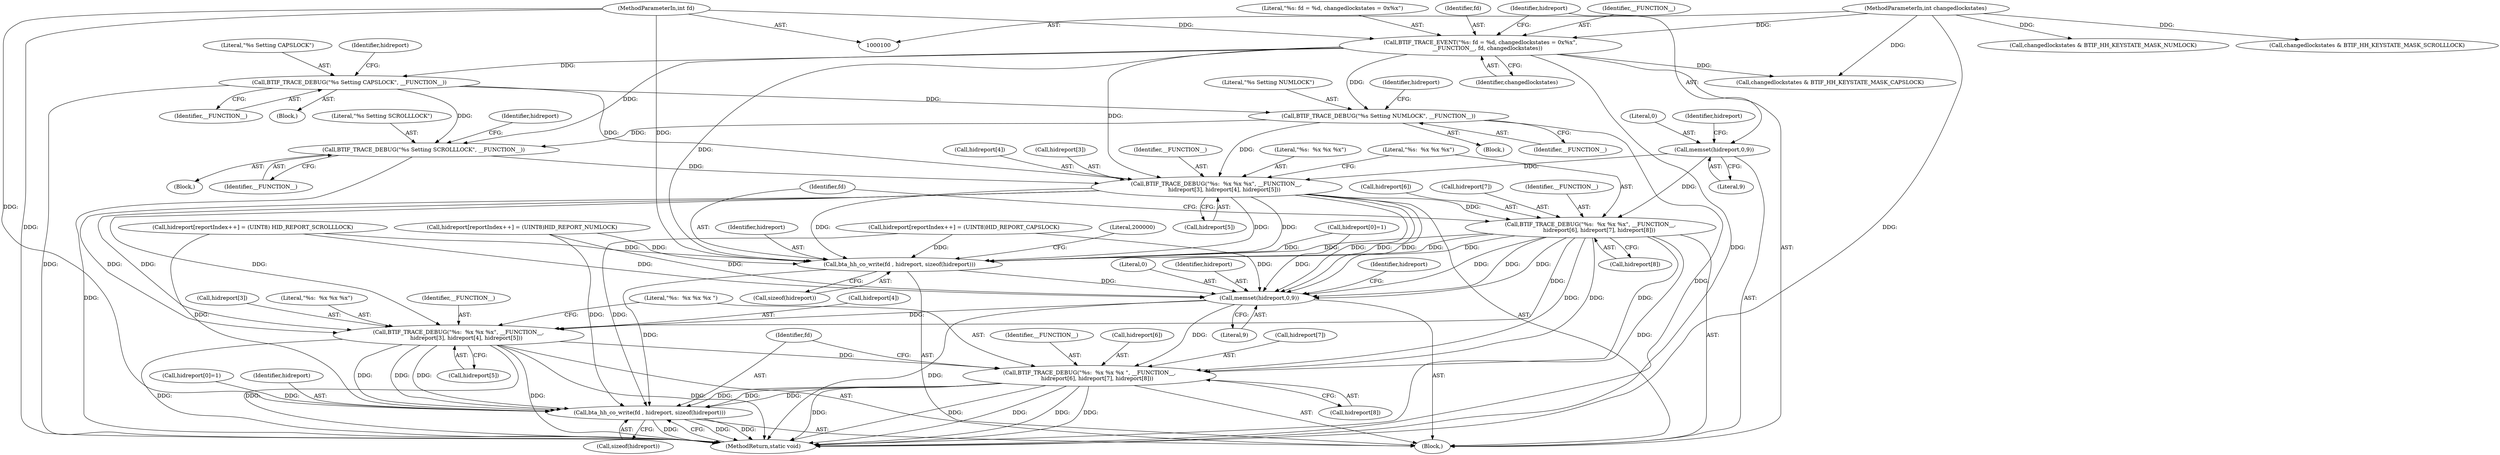 digraph "0_Android_472271b153c5dc53c28beac55480a8d8434b2d5c_15@array" {
"1000183" [label="(Call,BTIF_TRACE_DEBUG(\"%s:  %x %x %x\", __FUNCTION__,\n          hidreport[6], hidreport[7], hidreport[8]))"];
"1000171" [label="(Call,BTIF_TRACE_DEBUG(\"%s:  %x %x %x\", __FUNCTION__,\n         hidreport[3], hidreport[4], hidreport[5]))"];
"1000128" [label="(Call,BTIF_TRACE_DEBUG(\"%s Setting CAPSLOCK\", __FUNCTION__))"];
"1000104" [label="(Call,BTIF_TRACE_EVENT(\"%s: fd = %d, changedlockstates = 0x%x\",\n        __FUNCTION__, fd, changedlockstates))"];
"1000101" [label="(MethodParameterIn,int fd)"];
"1000102" [label="(MethodParameterIn,int changedlockstates)"];
"1000160" [label="(Call,BTIF_TRACE_DEBUG(\"%s Setting SCROLLLOCK\", __FUNCTION__))"];
"1000144" [label="(Call,BTIF_TRACE_DEBUG(\"%s Setting NUMLOCK\", __FUNCTION__))"];
"1000111" [label="(Call,memset(hidreport,0,9))"];
"1000195" [label="(Call,bta_hh_co_write(fd , hidreport, sizeof(hidreport)))"];
"1000203" [label="(Call,memset(hidreport,0,9))"];
"1000212" [label="(Call,BTIF_TRACE_DEBUG(\"%s:  %x %x %x\", __FUNCTION__,\n         hidreport[3], hidreport[4], hidreport[5]))"];
"1000224" [label="(Call,BTIF_TRACE_DEBUG(\"%s:  %x %x %x \", __FUNCTION__,\n         hidreport[6], hidreport[7], hidreport[8]))"];
"1000236" [label="(Call,bta_hh_co_write(fd , hidreport, sizeof(hidreport)))"];
"1000197" [label="(Identifier,hidreport)"];
"1000198" [label="(Call,sizeof(hidreport))"];
"1000196" [label="(Identifier,fd)"];
"1000224" [label="(Call,BTIF_TRACE_DEBUG(\"%s:  %x %x %x \", __FUNCTION__,\n         hidreport[6], hidreport[7], hidreport[8]))"];
"1000128" [label="(Call,BTIF_TRACE_DEBUG(\"%s Setting CAPSLOCK\", __FUNCTION__))"];
"1000221" [label="(Call,hidreport[5])"];
"1000186" [label="(Call,hidreport[6])"];
"1000177" [label="(Call,hidreport[4])"];
"1000212" [label="(Call,BTIF_TRACE_DEBUG(\"%s:  %x %x %x\", __FUNCTION__,\n         hidreport[3], hidreport[4], hidreport[5]))"];
"1000130" [label="(Identifier,__FUNCTION__)"];
"1000143" [label="(Block,)"];
"1000215" [label="(Call,hidreport[3])"];
"1000180" [label="(Call,hidreport[5])"];
"1000206" [label="(Literal,9)"];
"1000205" [label="(Literal,0)"];
"1000104" [label="(Call,BTIF_TRACE_EVENT(\"%s: fd = %d, changedlockstates = 0x%x\",\n        __FUNCTION__, fd, changedlockstates))"];
"1000111" [label="(Call,memset(hidreport,0,9))"];
"1000117" [label="(Identifier,hidreport)"];
"1000171" [label="(Call,BTIF_TRACE_DEBUG(\"%s:  %x %x %x\", __FUNCTION__,\n         hidreport[3], hidreport[4], hidreport[5]))"];
"1000140" [label="(Call,changedlockstates & BTIF_HH_KEYSTATE_MASK_NUMLOCK)"];
"1000204" [label="(Identifier,hidreport)"];
"1000165" [label="(Identifier,hidreport)"];
"1000189" [label="(Call,hidreport[7])"];
"1000213" [label="(Literal,\"%s:  %x %x %x\")"];
"1000113" [label="(Literal,0)"];
"1000184" [label="(Literal,\"%s:  %x %x %x\")"];
"1000161" [label="(Literal,\"%s Setting SCROLLLOCK\")"];
"1000156" [label="(Call,changedlockstates & BTIF_HH_KEYSTATE_MASK_SCROLLLOCK)"];
"1000101" [label="(MethodParameterIn,int fd)"];
"1000160" [label="(Call,BTIF_TRACE_DEBUG(\"%s Setting SCROLLLOCK\", __FUNCTION__))"];
"1000108" [label="(Identifier,changedlockstates)"];
"1000203" [label="(Call,memset(hidreport,0,9))"];
"1000147" [label="(Call,hidreport[reportIndex++] = (UINT8)HID_REPORT_NUMLOCK)"];
"1000214" [label="(Identifier,__FUNCTION__)"];
"1000225" [label="(Literal,\"%s:  %x %x %x \")"];
"1000230" [label="(Call,hidreport[7])"];
"1000146" [label="(Identifier,__FUNCTION__)"];
"1000183" [label="(Call,BTIF_TRACE_DEBUG(\"%s:  %x %x %x\", __FUNCTION__,\n          hidreport[6], hidreport[7], hidreport[8]))"];
"1000129" [label="(Literal,\"%s Setting CAPSLOCK\")"];
"1000124" [label="(Call,changedlockstates & BTIF_HH_KEYSTATE_MASK_CAPSLOCK)"];
"1000133" [label="(Identifier,hidreport)"];
"1000237" [label="(Identifier,fd)"];
"1000131" [label="(Call,hidreport[reportIndex++] = (UINT8)HID_REPORT_CAPSLOCK)"];
"1000107" [label="(Identifier,fd)"];
"1000159" [label="(Block,)"];
"1000207" [label="(Call,hidreport[0]=1)"];
"1000127" [label="(Block,)"];
"1000162" [label="(Identifier,__FUNCTION__)"];
"1000112" [label="(Identifier,hidreport)"];
"1000103" [label="(Block,)"];
"1000163" [label="(Call,hidreport[reportIndex++] = (UINT8) HID_REPORT_SCROLLLOCK)"];
"1000106" [label="(Identifier,__FUNCTION__)"];
"1000102" [label="(MethodParameterIn,int changedlockstates)"];
"1000202" [label="(Literal,200000)"];
"1000149" [label="(Identifier,hidreport)"];
"1000241" [label="(MethodReturn,static void)"];
"1000233" [label="(Call,hidreport[8])"];
"1000195" [label="(Call,bta_hh_co_write(fd , hidreport, sizeof(hidreport)))"];
"1000238" [label="(Identifier,hidreport)"];
"1000115" [label="(Call,hidreport[0]=1)"];
"1000226" [label="(Identifier,__FUNCTION__)"];
"1000192" [label="(Call,hidreport[8])"];
"1000174" [label="(Call,hidreport[3])"];
"1000114" [label="(Literal,9)"];
"1000173" [label="(Identifier,__FUNCTION__)"];
"1000145" [label="(Literal,\"%s Setting NUMLOCK\")"];
"1000209" [label="(Identifier,hidreport)"];
"1000105" [label="(Literal,\"%s: fd = %d, changedlockstates = 0x%x\")"];
"1000218" [label="(Call,hidreport[4])"];
"1000172" [label="(Literal,\"%s:  %x %x %x\")"];
"1000185" [label="(Identifier,__FUNCTION__)"];
"1000236" [label="(Call,bta_hh_co_write(fd , hidreport, sizeof(hidreport)))"];
"1000239" [label="(Call,sizeof(hidreport))"];
"1000227" [label="(Call,hidreport[6])"];
"1000144" [label="(Call,BTIF_TRACE_DEBUG(\"%s Setting NUMLOCK\", __FUNCTION__))"];
"1000183" -> "1000103"  [label="AST: "];
"1000183" -> "1000192"  [label="CFG: "];
"1000184" -> "1000183"  [label="AST: "];
"1000185" -> "1000183"  [label="AST: "];
"1000186" -> "1000183"  [label="AST: "];
"1000189" -> "1000183"  [label="AST: "];
"1000192" -> "1000183"  [label="AST: "];
"1000196" -> "1000183"  [label="CFG: "];
"1000183" -> "1000241"  [label="DDG: "];
"1000171" -> "1000183"  [label="DDG: "];
"1000111" -> "1000183"  [label="DDG: "];
"1000183" -> "1000195"  [label="DDG: "];
"1000183" -> "1000195"  [label="DDG: "];
"1000183" -> "1000195"  [label="DDG: "];
"1000183" -> "1000203"  [label="DDG: "];
"1000183" -> "1000203"  [label="DDG: "];
"1000183" -> "1000203"  [label="DDG: "];
"1000183" -> "1000212"  [label="DDG: "];
"1000183" -> "1000224"  [label="DDG: "];
"1000183" -> "1000224"  [label="DDG: "];
"1000183" -> "1000224"  [label="DDG: "];
"1000171" -> "1000103"  [label="AST: "];
"1000171" -> "1000180"  [label="CFG: "];
"1000172" -> "1000171"  [label="AST: "];
"1000173" -> "1000171"  [label="AST: "];
"1000174" -> "1000171"  [label="AST: "];
"1000177" -> "1000171"  [label="AST: "];
"1000180" -> "1000171"  [label="AST: "];
"1000184" -> "1000171"  [label="CFG: "];
"1000128" -> "1000171"  [label="DDG: "];
"1000104" -> "1000171"  [label="DDG: "];
"1000160" -> "1000171"  [label="DDG: "];
"1000144" -> "1000171"  [label="DDG: "];
"1000111" -> "1000171"  [label="DDG: "];
"1000171" -> "1000195"  [label="DDG: "];
"1000171" -> "1000195"  [label="DDG: "];
"1000171" -> "1000195"  [label="DDG: "];
"1000171" -> "1000203"  [label="DDG: "];
"1000171" -> "1000203"  [label="DDG: "];
"1000171" -> "1000203"  [label="DDG: "];
"1000171" -> "1000212"  [label="DDG: "];
"1000171" -> "1000212"  [label="DDG: "];
"1000171" -> "1000212"  [label="DDG: "];
"1000128" -> "1000127"  [label="AST: "];
"1000128" -> "1000130"  [label="CFG: "];
"1000129" -> "1000128"  [label="AST: "];
"1000130" -> "1000128"  [label="AST: "];
"1000133" -> "1000128"  [label="CFG: "];
"1000128" -> "1000241"  [label="DDG: "];
"1000104" -> "1000128"  [label="DDG: "];
"1000128" -> "1000144"  [label="DDG: "];
"1000128" -> "1000160"  [label="DDG: "];
"1000104" -> "1000103"  [label="AST: "];
"1000104" -> "1000108"  [label="CFG: "];
"1000105" -> "1000104"  [label="AST: "];
"1000106" -> "1000104"  [label="AST: "];
"1000107" -> "1000104"  [label="AST: "];
"1000108" -> "1000104"  [label="AST: "];
"1000112" -> "1000104"  [label="CFG: "];
"1000104" -> "1000241"  [label="DDG: "];
"1000101" -> "1000104"  [label="DDG: "];
"1000102" -> "1000104"  [label="DDG: "];
"1000104" -> "1000124"  [label="DDG: "];
"1000104" -> "1000144"  [label="DDG: "];
"1000104" -> "1000160"  [label="DDG: "];
"1000104" -> "1000195"  [label="DDG: "];
"1000101" -> "1000100"  [label="AST: "];
"1000101" -> "1000241"  [label="DDG: "];
"1000101" -> "1000195"  [label="DDG: "];
"1000101" -> "1000236"  [label="DDG: "];
"1000102" -> "1000100"  [label="AST: "];
"1000102" -> "1000241"  [label="DDG: "];
"1000102" -> "1000124"  [label="DDG: "];
"1000102" -> "1000140"  [label="DDG: "];
"1000102" -> "1000156"  [label="DDG: "];
"1000160" -> "1000159"  [label="AST: "];
"1000160" -> "1000162"  [label="CFG: "];
"1000161" -> "1000160"  [label="AST: "];
"1000162" -> "1000160"  [label="AST: "];
"1000165" -> "1000160"  [label="CFG: "];
"1000160" -> "1000241"  [label="DDG: "];
"1000144" -> "1000160"  [label="DDG: "];
"1000144" -> "1000143"  [label="AST: "];
"1000144" -> "1000146"  [label="CFG: "];
"1000145" -> "1000144"  [label="AST: "];
"1000146" -> "1000144"  [label="AST: "];
"1000149" -> "1000144"  [label="CFG: "];
"1000144" -> "1000241"  [label="DDG: "];
"1000111" -> "1000103"  [label="AST: "];
"1000111" -> "1000114"  [label="CFG: "];
"1000112" -> "1000111"  [label="AST: "];
"1000113" -> "1000111"  [label="AST: "];
"1000114" -> "1000111"  [label="AST: "];
"1000117" -> "1000111"  [label="CFG: "];
"1000195" -> "1000103"  [label="AST: "];
"1000195" -> "1000198"  [label="CFG: "];
"1000196" -> "1000195"  [label="AST: "];
"1000197" -> "1000195"  [label="AST: "];
"1000198" -> "1000195"  [label="AST: "];
"1000202" -> "1000195"  [label="CFG: "];
"1000131" -> "1000195"  [label="DDG: "];
"1000147" -> "1000195"  [label="DDG: "];
"1000163" -> "1000195"  [label="DDG: "];
"1000115" -> "1000195"  [label="DDG: "];
"1000195" -> "1000203"  [label="DDG: "];
"1000195" -> "1000236"  [label="DDG: "];
"1000203" -> "1000103"  [label="AST: "];
"1000203" -> "1000206"  [label="CFG: "];
"1000204" -> "1000203"  [label="AST: "];
"1000205" -> "1000203"  [label="AST: "];
"1000206" -> "1000203"  [label="AST: "];
"1000209" -> "1000203"  [label="CFG: "];
"1000203" -> "1000241"  [label="DDG: "];
"1000131" -> "1000203"  [label="DDG: "];
"1000147" -> "1000203"  [label="DDG: "];
"1000163" -> "1000203"  [label="DDG: "];
"1000115" -> "1000203"  [label="DDG: "];
"1000203" -> "1000212"  [label="DDG: "];
"1000203" -> "1000224"  [label="DDG: "];
"1000212" -> "1000103"  [label="AST: "];
"1000212" -> "1000221"  [label="CFG: "];
"1000213" -> "1000212"  [label="AST: "];
"1000214" -> "1000212"  [label="AST: "];
"1000215" -> "1000212"  [label="AST: "];
"1000218" -> "1000212"  [label="AST: "];
"1000221" -> "1000212"  [label="AST: "];
"1000225" -> "1000212"  [label="CFG: "];
"1000212" -> "1000241"  [label="DDG: "];
"1000212" -> "1000241"  [label="DDG: "];
"1000212" -> "1000241"  [label="DDG: "];
"1000212" -> "1000241"  [label="DDG: "];
"1000212" -> "1000224"  [label="DDG: "];
"1000212" -> "1000236"  [label="DDG: "];
"1000212" -> "1000236"  [label="DDG: "];
"1000212" -> "1000236"  [label="DDG: "];
"1000224" -> "1000103"  [label="AST: "];
"1000224" -> "1000233"  [label="CFG: "];
"1000225" -> "1000224"  [label="AST: "];
"1000226" -> "1000224"  [label="AST: "];
"1000227" -> "1000224"  [label="AST: "];
"1000230" -> "1000224"  [label="AST: "];
"1000233" -> "1000224"  [label="AST: "];
"1000237" -> "1000224"  [label="CFG: "];
"1000224" -> "1000241"  [label="DDG: "];
"1000224" -> "1000241"  [label="DDG: "];
"1000224" -> "1000241"  [label="DDG: "];
"1000224" -> "1000241"  [label="DDG: "];
"1000224" -> "1000241"  [label="DDG: "];
"1000224" -> "1000236"  [label="DDG: "];
"1000224" -> "1000236"  [label="DDG: "];
"1000224" -> "1000236"  [label="DDG: "];
"1000236" -> "1000103"  [label="AST: "];
"1000236" -> "1000239"  [label="CFG: "];
"1000237" -> "1000236"  [label="AST: "];
"1000238" -> "1000236"  [label="AST: "];
"1000239" -> "1000236"  [label="AST: "];
"1000241" -> "1000236"  [label="CFG: "];
"1000236" -> "1000241"  [label="DDG: "];
"1000236" -> "1000241"  [label="DDG: "];
"1000236" -> "1000241"  [label="DDG: "];
"1000163" -> "1000236"  [label="DDG: "];
"1000131" -> "1000236"  [label="DDG: "];
"1000207" -> "1000236"  [label="DDG: "];
"1000147" -> "1000236"  [label="DDG: "];
}

